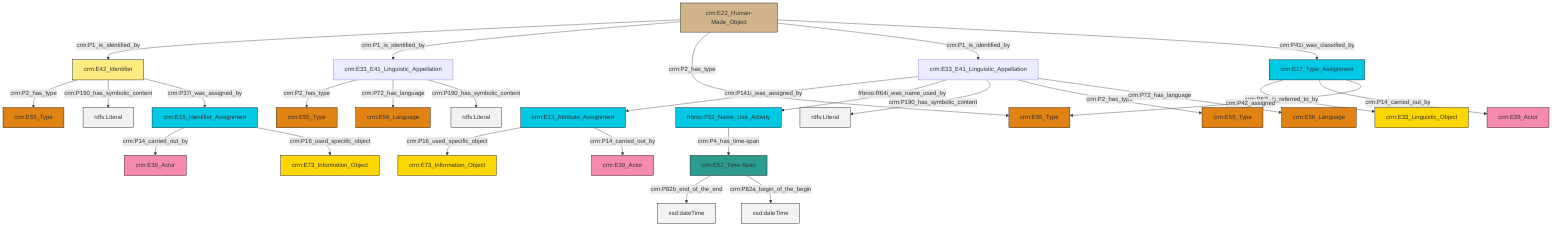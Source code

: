 graph TD
classDef Literal fill:#f2f2f2,stroke:#000000;
classDef CRM_Entity fill:#FFFFFF,stroke:#000000;
classDef Temporal_Entity fill:#00C9E6, stroke:#000000;
classDef Type fill:#E18312, stroke:#000000;
classDef Time-Span fill:#2C9C91, stroke:#000000;
classDef Appellation fill:#FFEB7F, stroke:#000000;
classDef Place fill:#008836, stroke:#000000;
classDef Persistent_Item fill:#B266B2, stroke:#000000;
classDef Conceptual_Object fill:#FFD700, stroke:#000000;
classDef Physical_Thing fill:#D2B48C, stroke:#000000;
classDef Actor fill:#f58aad, stroke:#000000;
classDef PC_Classes fill:#4ce600, stroke:#000000;
classDef Multi fill:#cccccc,stroke:#000000;

0["crm:E22_Human-Made_Object"]:::Physical_Thing -->|crm:P1_is_identified_by| 1["crm:E42_Identifier"]:::Appellation
2["crm:E33_E41_Linguistic_Appellation"]:::Default -->|crm:P2_has_type| 3["crm:E55_Type"]:::Type
0["crm:E22_Human-Made_Object"]:::Physical_Thing -->|crm:P1_is_identified_by| 2["crm:E33_E41_Linguistic_Appellation"]:::Default
1["crm:E42_Identifier"]:::Appellation -->|crm:P2_has_type| 9["crm:E55_Type"]:::Type
0["crm:E22_Human-Made_Object"]:::Physical_Thing -->|crm:P2_has_type| 10["crm:E55_Type"]:::Type
13["crm:E17_Type_Assignment"]:::Temporal_Entity -->|crm:P67i_is_referred_to_by| 14["crm:E33_Linguistic_Object"]:::Conceptual_Object
13["crm:E17_Type_Assignment"]:::Temporal_Entity -->|crm:P14_carried_out_by| 15["crm:E39_Actor"]:::Actor
16["crm:E33_E41_Linguistic_Appellation"]:::Default -->|crm:P141i_was_assigned_by| 7["crm:E13_Attribute_Assignment"]:::Temporal_Entity
16["crm:E33_E41_Linguistic_Appellation"]:::Default -->|frbroo:R64i_was_name_used_by| 21["frbroo:F52_Name_Use_Activity"]:::Temporal_Entity
2["crm:E33_E41_Linguistic_Appellation"]:::Default -->|crm:P72_has_language| 22["crm:E56_Language"]:::Type
16["crm:E33_E41_Linguistic_Appellation"]:::Default -->|crm:P190_has_symbolic_content| 23[rdfs:Literal]:::Literal
16["crm:E33_E41_Linguistic_Appellation"]:::Default -->|crm:P2_has_type| 24["crm:E55_Type"]:::Type
0["crm:E22_Human-Made_Object"]:::Physical_Thing -->|crm:P1_is_identified_by| 16["crm:E33_E41_Linguistic_Appellation"]:::Default
2["crm:E33_E41_Linguistic_Appellation"]:::Default -->|crm:P190_has_symbolic_content| 27[rdfs:Literal]:::Literal
13["crm:E17_Type_Assignment"]:::Temporal_Entity -->|crm:P42_assigned| 10["crm:E55_Type"]:::Type
21["frbroo:F52_Name_Use_Activity"]:::Temporal_Entity -->|crm:P4_has_time-span| 29["crm:E52_Time-Span"]:::Time-Span
29["crm:E52_Time-Span"]:::Time-Span -->|crm:P82b_end_of_the_end| 30[xsd:dateTime]:::Literal
7["crm:E13_Attribute_Assignment"]:::Temporal_Entity -->|crm:P16_used_specific_object| 11["crm:E73_Information_Object"]:::Conceptual_Object
29["crm:E52_Time-Span"]:::Time-Span -->|crm:P82a_begin_of_the_begin| 33[xsd:dateTime]:::Literal
1["crm:E42_Identifier"]:::Appellation -->|crm:P190_has_symbolic_content| 37[rdfs:Literal]:::Literal
38["crm:E15_Identifier_Assignment"]:::Temporal_Entity -->|crm:P14_carried_out_by| 17["crm:E39_Actor"]:::Actor
7["crm:E13_Attribute_Assignment"]:::Temporal_Entity -->|crm:P14_carried_out_by| 5["crm:E39_Actor"]:::Actor
16["crm:E33_E41_Linguistic_Appellation"]:::Default -->|crm:P72_has_language| 19["crm:E56_Language"]:::Type
38["crm:E15_Identifier_Assignment"]:::Temporal_Entity -->|crm:P16_used_specific_object| 40["crm:E73_Information_Object"]:::Conceptual_Object
1["crm:E42_Identifier"]:::Appellation -->|crm:P37i_was_assigned_by| 38["crm:E15_Identifier_Assignment"]:::Temporal_Entity
0["crm:E22_Human-Made_Object"]:::Physical_Thing -->|crm:P41i_was_classified_by| 13["crm:E17_Type_Assignment"]:::Temporal_Entity